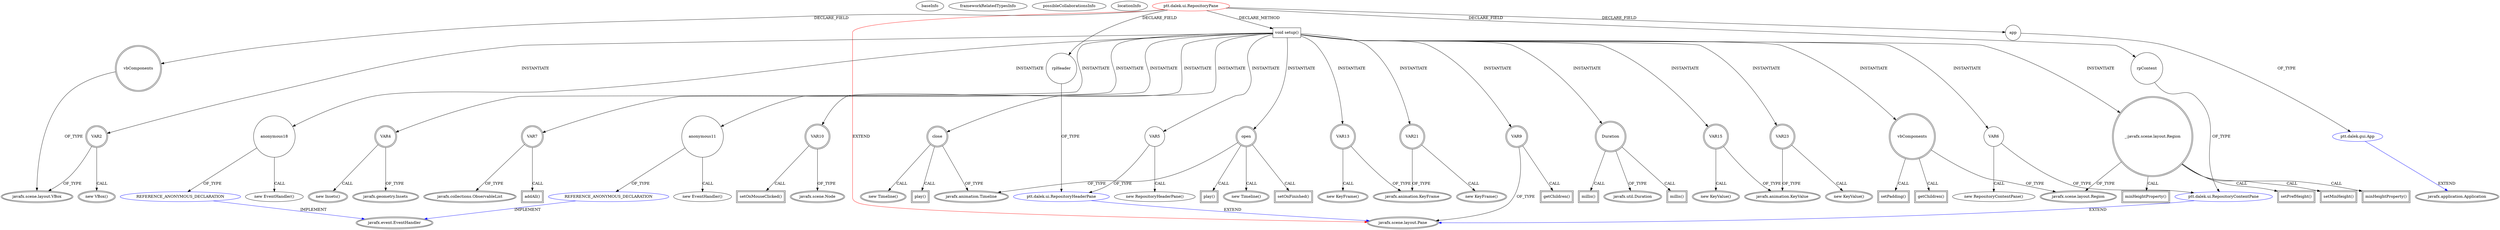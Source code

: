 digraph {
baseInfo[graphId=1048,category="extension_graph",isAnonymous=false,possibleRelation=true]
frameworkRelatedTypesInfo[0="javafx.scene.layout.Pane"]
possibleCollaborationsInfo[0="1048~CLIENT_METHOD_DECLARATION-INSTANTIATION-~javafx.scene.layout.Pane ~javafx.event.EventHandler ~false~true",1="1048~FIELD_DECLARATION-~javafx.scene.layout.Pane ~javafx.application.Application ~false~false",2="1048~CLIENT_METHOD_DECLARATION-INSTANTIATION-FIELD_DECLARATION-~javafx.scene.layout.Pane ~javafx.scene.layout.Pane ~false~false"]
locationInfo[projectName="Ollowayne-dalekPTT",filePath="/Ollowayne-dalekPTT/dalekPTT-master/src/ptt/dalek/ui/RepositoryPane.java",contextSignature="RepositoryPane",graphId="1048"]
0[label="ptt.dalek.ui.RepositoryPane",vertexType="ROOT_CLIENT_CLASS_DECLARATION",isFrameworkType=false,color=red]
1[label="javafx.scene.layout.Pane",vertexType="FRAMEWORK_CLASS_TYPE",isFrameworkType=true,peripheries=2]
2[label="app",vertexType="FIELD_DECLARATION",isFrameworkType=false,shape=circle]
3[label="ptt.dalek.gui.App",vertexType="REFERENCE_CLIENT_CLASS_DECLARATION",isFrameworkType=false,color=blue]
4[label="javafx.application.Application",vertexType="FRAMEWORK_CLASS_TYPE",isFrameworkType=true,peripheries=2]
5[label="rpContent",vertexType="FIELD_DECLARATION",isFrameworkType=false,shape=circle]
6[label="ptt.dalek.ui.RepositoryContentPane",vertexType="REFERENCE_CLIENT_CLASS_DECLARATION",isFrameworkType=false,color=blue]
8[label="rpHeader",vertexType="FIELD_DECLARATION",isFrameworkType=false,shape=circle]
9[label="ptt.dalek.ui.RepositoryHeaderPane",vertexType="REFERENCE_CLIENT_CLASS_DECLARATION",isFrameworkType=false,color=blue]
11[label="vbComponents",vertexType="FIELD_DECLARATION",isFrameworkType=true,peripheries=2,shape=circle]
12[label="javafx.scene.layout.VBox",vertexType="FRAMEWORK_CLASS_TYPE",isFrameworkType=true,peripheries=2]
13[label="void setup()",vertexType="CLIENT_METHOD_DECLARATION",isFrameworkType=false,shape=box]
14[label="_:javafx.scene.layout.Region",vertexType="VARIABLE_EXPRESION",isFrameworkType=true,peripheries=2,shape=circle]
16[label="javafx.scene.layout.Region",vertexType="FRAMEWORK_CLASS_TYPE",isFrameworkType=true,peripheries=2]
15[label="setPrefHeight()",vertexType="INSIDE_CALL",isFrameworkType=true,peripheries=2,shape=box]
18[label="setMinHeight()",vertexType="INSIDE_CALL",isFrameworkType=true,peripheries=2,shape=box]
20[label="VAR2",vertexType="VARIABLE_EXPRESION",isFrameworkType=true,peripheries=2,shape=circle]
19[label="new VBox()",vertexType="CONSTRUCTOR_CALL",isFrameworkType=true,peripheries=2]
22[label="vbComponents",vertexType="VARIABLE_EXPRESION",isFrameworkType=true,peripheries=2,shape=circle]
23[label="setPadding()",vertexType="INSIDE_CALL",isFrameworkType=true,peripheries=2,shape=box]
26[label="VAR4",vertexType="VARIABLE_EXPRESION",isFrameworkType=true,peripheries=2,shape=circle]
27[label="javafx.geometry.Insets",vertexType="FRAMEWORK_CLASS_TYPE",isFrameworkType=true,peripheries=2]
25[label="new Insets()",vertexType="CONSTRUCTOR_CALL",isFrameworkType=true,peripheries=2]
29[label="VAR5",vertexType="VARIABLE_EXPRESION",isFrameworkType=false,shape=circle]
28[label="new RepositoryHeaderPane()",vertexType="CONSTRUCTOR_CALL",isFrameworkType=false]
32[label="VAR6",vertexType="VARIABLE_EXPRESION",isFrameworkType=false,shape=circle]
31[label="new RepositoryContentPane()",vertexType="CONSTRUCTOR_CALL",isFrameworkType=false]
34[label="VAR7",vertexType="VARIABLE_EXPRESION",isFrameworkType=true,peripheries=2,shape=circle]
36[label="javafx.collections.ObservableList",vertexType="FRAMEWORK_INTERFACE_TYPE",isFrameworkType=true,peripheries=2]
35[label="addAll()",vertexType="INSIDE_CALL",isFrameworkType=true,peripheries=2,shape=box]
38[label="getChildren()",vertexType="INSIDE_CALL",isFrameworkType=true,peripheries=2,shape=box]
39[label="VAR9",vertexType="VARIABLE_EXPRESION",isFrameworkType=true,peripheries=2,shape=circle]
40[label="getChildren()",vertexType="INSIDE_CALL",isFrameworkType=true,peripheries=2,shape=box]
42[label="VAR10",vertexType="VARIABLE_EXPRESION",isFrameworkType=true,peripheries=2,shape=circle]
44[label="javafx.scene.Node",vertexType="FRAMEWORK_CLASS_TYPE",isFrameworkType=true,peripheries=2]
43[label="setOnMouseClicked()",vertexType="INSIDE_CALL",isFrameworkType=true,peripheries=2,shape=box]
46[label="anonymous11",vertexType="VARIABLE_EXPRESION",isFrameworkType=false,shape=circle]
47[label="REFERENCE_ANONYMOUS_DECLARATION",vertexType="REFERENCE_ANONYMOUS_DECLARATION",isFrameworkType=false,color=blue]
48[label="javafx.event.EventHandler",vertexType="FRAMEWORK_INTERFACE_TYPE",isFrameworkType=true,peripheries=2]
45[label="new EventHandler()",vertexType="CONSTRUCTOR_CALL",isFrameworkType=false]
50[label="open",vertexType="VARIABLE_EXPRESION",isFrameworkType=true,peripheries=2,shape=circle]
51[label="javafx.animation.Timeline",vertexType="FRAMEWORK_CLASS_TYPE",isFrameworkType=true,peripheries=2]
49[label="new Timeline()",vertexType="CONSTRUCTOR_CALL",isFrameworkType=true,peripheries=2]
53[label="VAR13",vertexType="VARIABLE_EXPRESION",isFrameworkType=true,peripheries=2,shape=circle]
54[label="javafx.animation.KeyFrame",vertexType="FRAMEWORK_CLASS_TYPE",isFrameworkType=true,peripheries=2]
52[label="new KeyFrame()",vertexType="CONSTRUCTOR_CALL",isFrameworkType=true,peripheries=2]
55[label="Duration",vertexType="VARIABLE_EXPRESION",isFrameworkType=true,peripheries=2,shape=circle]
57[label="javafx.util.Duration",vertexType="FRAMEWORK_CLASS_TYPE",isFrameworkType=true,peripheries=2]
56[label="millis()",vertexType="INSIDE_CALL",isFrameworkType=true,peripheries=2,shape=box]
59[label="VAR15",vertexType="VARIABLE_EXPRESION",isFrameworkType=true,peripheries=2,shape=circle]
60[label="javafx.animation.KeyValue",vertexType="FRAMEWORK_CLASS_TYPE",isFrameworkType=true,peripheries=2]
58[label="new KeyValue()",vertexType="CONSTRUCTOR_CALL",isFrameworkType=true,peripheries=2]
62[label="minHeightProperty()",vertexType="INSIDE_CALL",isFrameworkType=true,peripheries=2,shape=box]
64[label="setOnFinished()",vertexType="INSIDE_CALL",isFrameworkType=true,peripheries=2,shape=box]
66[label="anonymous18",vertexType="VARIABLE_EXPRESION",isFrameworkType=false,shape=circle]
67[label="REFERENCE_ANONYMOUS_DECLARATION",vertexType="REFERENCE_ANONYMOUS_DECLARATION",isFrameworkType=false,color=blue]
65[label="new EventHandler()",vertexType="CONSTRUCTOR_CALL",isFrameworkType=false]
70[label="play()",vertexType="INSIDE_CALL",isFrameworkType=true,peripheries=2,shape=box]
72[label="close",vertexType="VARIABLE_EXPRESION",isFrameworkType=true,peripheries=2,shape=circle]
71[label="new Timeline()",vertexType="CONSTRUCTOR_CALL",isFrameworkType=true,peripheries=2]
75[label="VAR21",vertexType="VARIABLE_EXPRESION",isFrameworkType=true,peripheries=2,shape=circle]
74[label="new KeyFrame()",vertexType="CONSTRUCTOR_CALL",isFrameworkType=true,peripheries=2]
78[label="millis()",vertexType="INSIDE_CALL",isFrameworkType=true,peripheries=2,shape=box]
80[label="VAR23",vertexType="VARIABLE_EXPRESION",isFrameworkType=true,peripheries=2,shape=circle]
79[label="new KeyValue()",vertexType="CONSTRUCTOR_CALL",isFrameworkType=true,peripheries=2]
83[label="minHeightProperty()",vertexType="INSIDE_CALL",isFrameworkType=true,peripheries=2,shape=box]
85[label="play()",vertexType="INSIDE_CALL",isFrameworkType=true,peripheries=2,shape=box]
0->1[label="EXTEND",color=red]
0->2[label="DECLARE_FIELD"]
3->4[label="EXTEND",color=blue]
2->3[label="OF_TYPE"]
0->5[label="DECLARE_FIELD"]
6->1[label="EXTEND",color=blue]
5->6[label="OF_TYPE"]
0->8[label="DECLARE_FIELD"]
9->1[label="EXTEND",color=blue]
8->9[label="OF_TYPE"]
0->11[label="DECLARE_FIELD"]
11->12[label="OF_TYPE"]
0->13[label="DECLARE_METHOD"]
13->14[label="INSTANTIATE"]
14->16[label="OF_TYPE"]
14->15[label="CALL"]
14->18[label="CALL"]
13->20[label="INSTANTIATE"]
20->12[label="OF_TYPE"]
20->19[label="CALL"]
13->22[label="INSTANTIATE"]
22->16[label="OF_TYPE"]
22->23[label="CALL"]
13->26[label="INSTANTIATE"]
26->27[label="OF_TYPE"]
26->25[label="CALL"]
13->29[label="INSTANTIATE"]
29->9[label="OF_TYPE"]
29->28[label="CALL"]
13->32[label="INSTANTIATE"]
32->6[label="OF_TYPE"]
32->31[label="CALL"]
13->34[label="INSTANTIATE"]
34->36[label="OF_TYPE"]
34->35[label="CALL"]
22->38[label="CALL"]
13->39[label="INSTANTIATE"]
39->1[label="OF_TYPE"]
39->40[label="CALL"]
13->42[label="INSTANTIATE"]
42->44[label="OF_TYPE"]
42->43[label="CALL"]
13->46[label="INSTANTIATE"]
47->48[label="IMPLEMENT",color=blue]
46->47[label="OF_TYPE"]
46->45[label="CALL"]
13->50[label="INSTANTIATE"]
50->51[label="OF_TYPE"]
50->49[label="CALL"]
13->53[label="INSTANTIATE"]
53->54[label="OF_TYPE"]
53->52[label="CALL"]
13->55[label="INSTANTIATE"]
55->57[label="OF_TYPE"]
55->56[label="CALL"]
13->59[label="INSTANTIATE"]
59->60[label="OF_TYPE"]
59->58[label="CALL"]
14->62[label="CALL"]
50->64[label="CALL"]
13->66[label="INSTANTIATE"]
67->48[label="IMPLEMENT",color=blue]
66->67[label="OF_TYPE"]
66->65[label="CALL"]
50->70[label="CALL"]
13->72[label="INSTANTIATE"]
72->51[label="OF_TYPE"]
72->71[label="CALL"]
13->75[label="INSTANTIATE"]
75->54[label="OF_TYPE"]
75->74[label="CALL"]
55->78[label="CALL"]
13->80[label="INSTANTIATE"]
80->60[label="OF_TYPE"]
80->79[label="CALL"]
14->83[label="CALL"]
72->85[label="CALL"]
}

